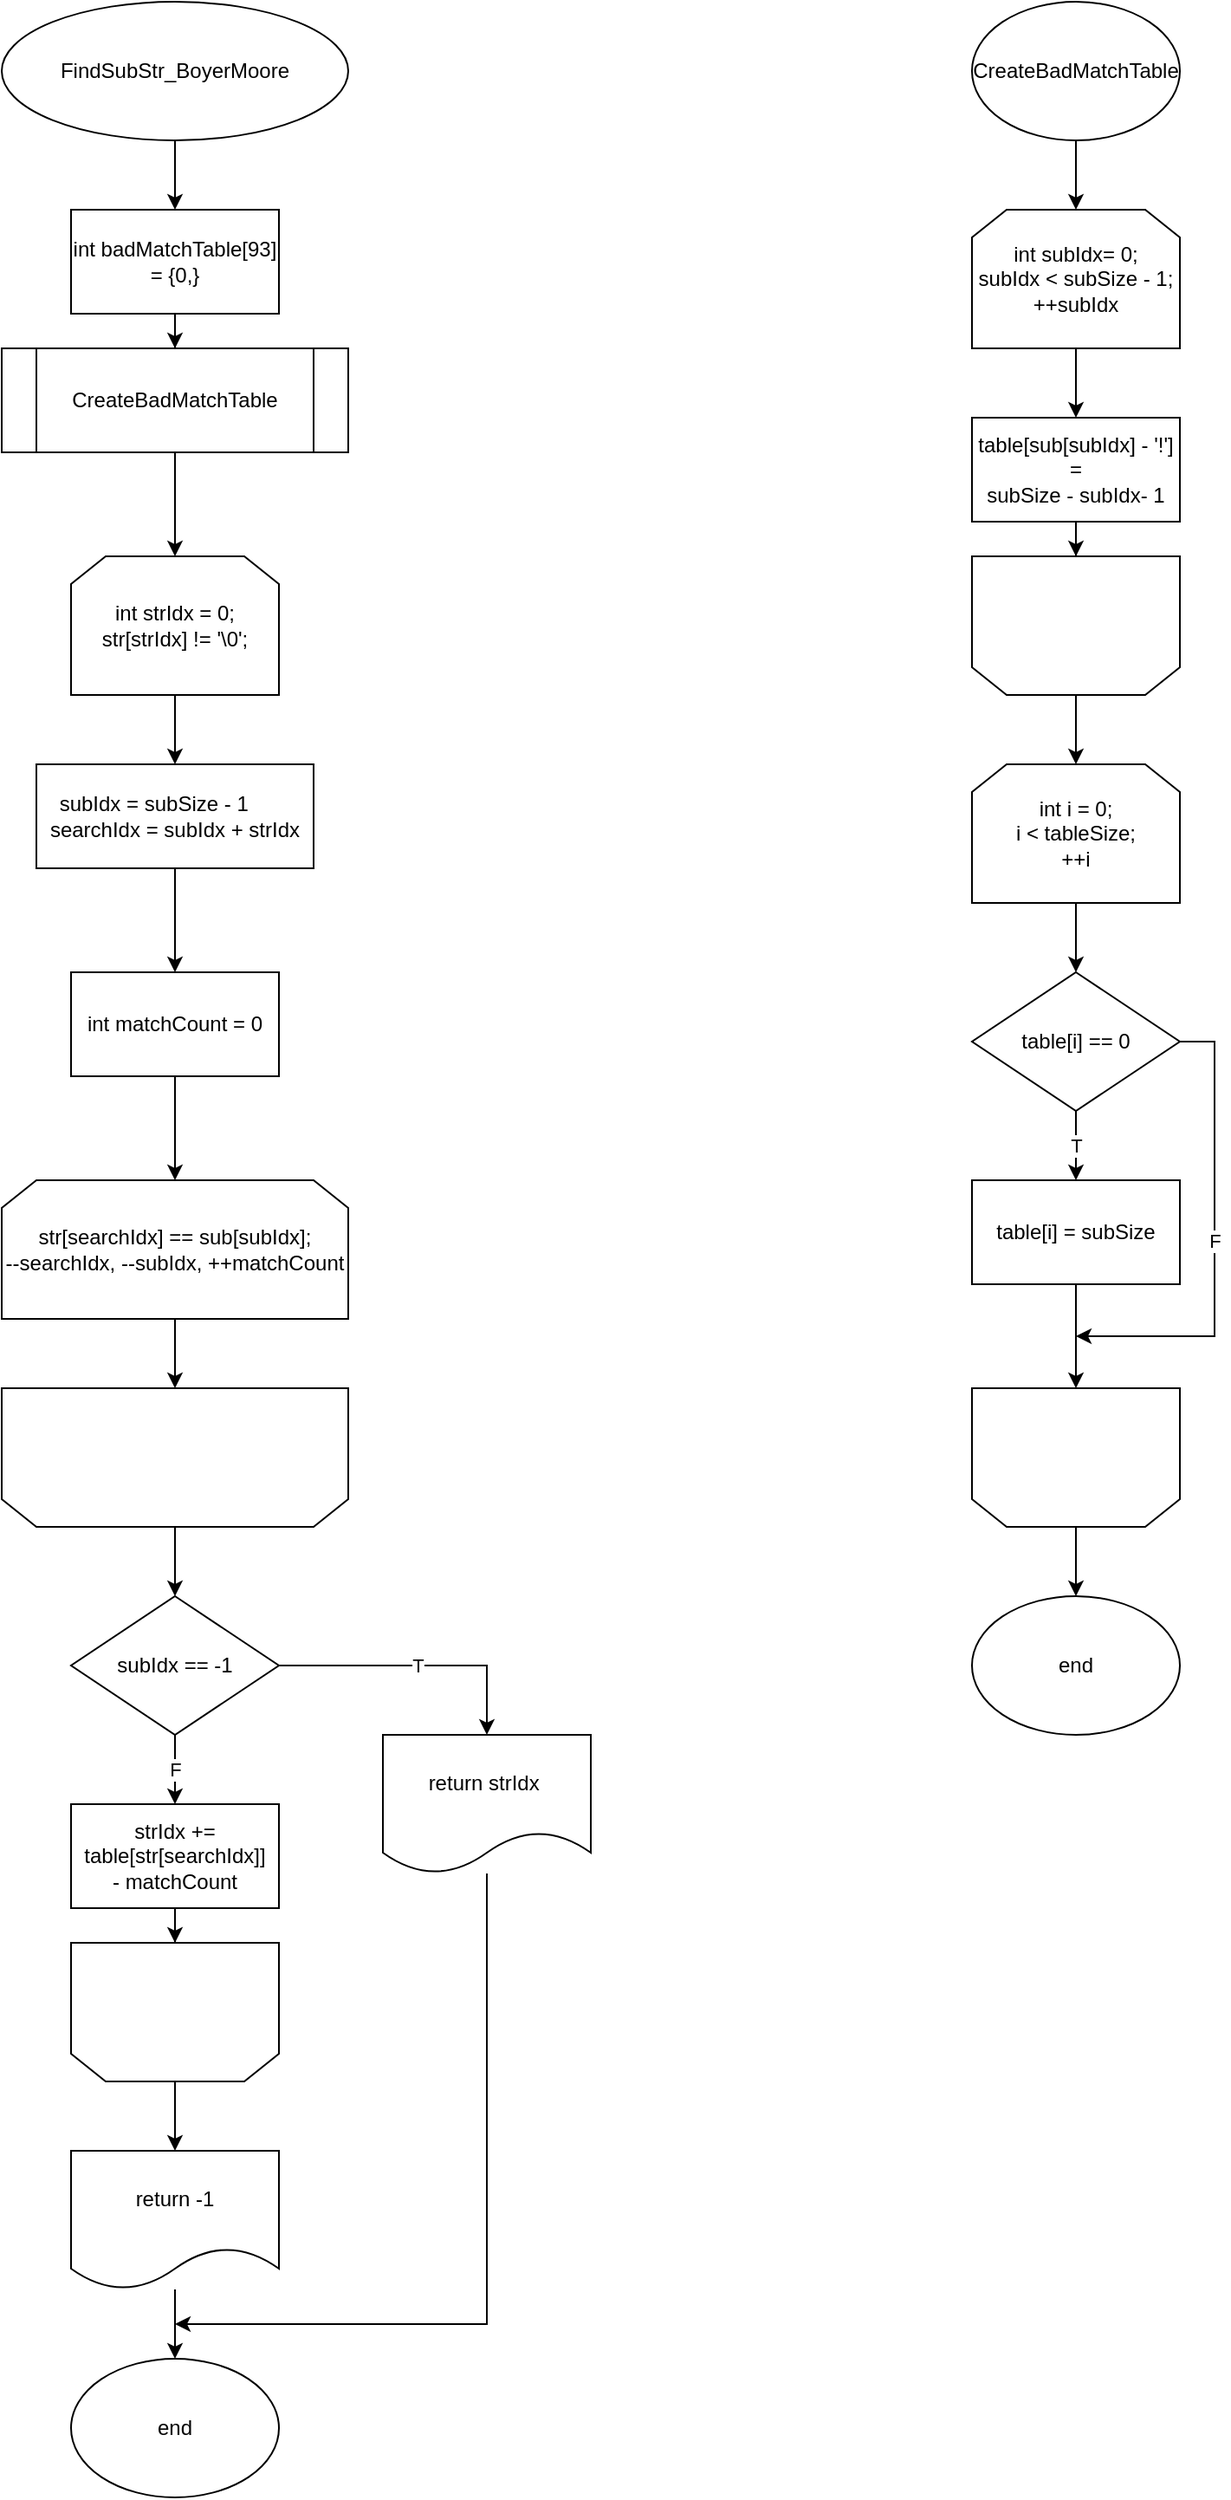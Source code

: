 <mxfile version="19.0.1" type="device"><diagram id="496uerO1fhghvoiwJSid" name="페이지-1"><mxGraphModel dx="1579" dy="1134" grid="1" gridSize="10" guides="1" tooltips="1" connect="1" arrows="1" fold="1" page="1" pageScale="1" pageWidth="827" pageHeight="1169" math="0" shadow="0"><root><mxCell id="0"/><mxCell id="1" parent="0"/><mxCell id="CVVVV_e3hOTOMTFb2m4p-3" value="" style="edgeStyle=orthogonalEdgeStyle;rounded=0;orthogonalLoop=1;jettySize=auto;html=1;" edge="1" parent="1" source="CVVVV_e3hOTOMTFb2m4p-1"><mxGeometry relative="1" as="geometry"><mxPoint x="140" y="160" as="targetPoint"/></mxGeometry></mxCell><mxCell id="CVVVV_e3hOTOMTFb2m4p-1" value="FindSubStr_BoyerMoore" style="ellipse;whiteSpace=wrap;html=1;" vertex="1" parent="1"><mxGeometry x="40" y="40" width="200" height="80" as="geometry"/></mxCell><mxCell id="CVVVV_e3hOTOMTFb2m4p-54" value="" style="edgeStyle=orthogonalEdgeStyle;rounded=0;orthogonalLoop=1;jettySize=auto;html=1;" edge="1" parent="1" source="CVVVV_e3hOTOMTFb2m4p-52"><mxGeometry relative="1" as="geometry"><mxPoint x="660" y="160.0" as="targetPoint"/></mxGeometry></mxCell><mxCell id="CVVVV_e3hOTOMTFb2m4p-52" value="CreateBadMatchTable" style="ellipse;whiteSpace=wrap;html=1;" vertex="1" parent="1"><mxGeometry x="600" y="40" width="120" height="80" as="geometry"/></mxCell><mxCell id="CVVVV_e3hOTOMTFb2m4p-55" value="" style="edgeStyle=orthogonalEdgeStyle;rounded=0;orthogonalLoop=1;jettySize=auto;html=1;" edge="1" parent="1" source="CVVVV_e3hOTOMTFb2m4p-56"><mxGeometry relative="1" as="geometry"><mxPoint x="140" y="360.0" as="targetPoint"/></mxGeometry></mxCell><mxCell id="CVVVV_e3hOTOMTFb2m4p-56" value="CreateBadMatchTable" style="shape=process;whiteSpace=wrap;html=1;backgroundOutline=1;" vertex="1" parent="1"><mxGeometry x="40" y="240" width="200" height="60" as="geometry"/></mxCell><mxCell id="CVVVV_e3hOTOMTFb2m4p-57" value="" style="edgeStyle=orthogonalEdgeStyle;rounded=0;orthogonalLoop=1;jettySize=auto;html=1;" edge="1" parent="1" source="CVVVV_e3hOTOMTFb2m4p-58"><mxGeometry relative="1" as="geometry"><mxPoint x="140" y="480.0" as="targetPoint"/></mxGeometry></mxCell><mxCell id="CVVVV_e3hOTOMTFb2m4p-58" value="int strIdx = 0;&lt;br&gt;str[strIdx] != '\0';" style="shape=loopLimit;whiteSpace=wrap;html=1;" vertex="1" parent="1"><mxGeometry x="80" y="360" width="120" height="80" as="geometry"/></mxCell><mxCell id="CVVVV_e3hOTOMTFb2m4p-61" style="edgeStyle=orthogonalEdgeStyle;rounded=0;orthogonalLoop=1;jettySize=auto;html=1;entryX=0.5;entryY=0;entryDx=0;entryDy=0;" edge="1" parent="1" source="CVVVV_e3hOTOMTFb2m4p-62"><mxGeometry relative="1" as="geometry"><mxPoint x="140.0" y="600" as="targetPoint"/></mxGeometry></mxCell><mxCell id="CVVVV_e3hOTOMTFb2m4p-62" value="&lt;span style=&quot;&quot;&gt;subIdx = subSize - 1&lt;span style=&quot;white-space: pre;&quot;&gt;&#9;&lt;/span&gt;&lt;br&gt;&lt;/span&gt;searchIdx = subIdx + strIdx&lt;span style=&quot;&quot;&gt;&lt;br&gt;&lt;/span&gt;" style="rounded=0;whiteSpace=wrap;html=1;" vertex="1" parent="1"><mxGeometry x="60" y="480" width="160" height="60" as="geometry"/></mxCell><mxCell id="CVVVV_e3hOTOMTFb2m4p-128" value="" style="edgeStyle=orthogonalEdgeStyle;rounded=0;orthogonalLoop=1;jettySize=auto;html=1;" edge="1" parent="1" source="CVVVV_e3hOTOMTFb2m4p-77" target="CVVVV_e3hOTOMTFb2m4p-56"><mxGeometry relative="1" as="geometry"/></mxCell><mxCell id="CVVVV_e3hOTOMTFb2m4p-77" value="int badMatchTable[93] = {0,}" style="rounded=0;whiteSpace=wrap;html=1;" vertex="1" parent="1"><mxGeometry x="80" y="160" width="120" height="60" as="geometry"/></mxCell><mxCell id="CVVVV_e3hOTOMTFb2m4p-117" value="" style="edgeStyle=orthogonalEdgeStyle;rounded=0;orthogonalLoop=1;jettySize=auto;html=1;" edge="1" parent="1" source="CVVVV_e3hOTOMTFb2m4p-79" target="CVVVV_e3hOTOMTFb2m4p-83"><mxGeometry relative="1" as="geometry"/></mxCell><mxCell id="CVVVV_e3hOTOMTFb2m4p-79" value="int subIdx= 0;&lt;br&gt;subIdx&amp;nbsp;&amp;lt; subSize - 1;&lt;br&gt;++subIdx" style="shape=loopLimit;whiteSpace=wrap;html=1;" vertex="1" parent="1"><mxGeometry x="600" y="160" width="120" height="80" as="geometry"/></mxCell><mxCell id="CVVVV_e3hOTOMTFb2m4p-121" value="" style="edgeStyle=orthogonalEdgeStyle;rounded=0;orthogonalLoop=1;jettySize=auto;html=1;" edge="1" parent="1" source="CVVVV_e3hOTOMTFb2m4p-82" target="CVVVV_e3hOTOMTFb2m4p-120"><mxGeometry relative="1" as="geometry"/></mxCell><mxCell id="CVVVV_e3hOTOMTFb2m4p-82" value="int i = 0;&lt;br&gt;i &amp;lt; tableSize;&lt;br&gt;++i" style="shape=loopLimit;whiteSpace=wrap;html=1;" vertex="1" parent="1"><mxGeometry x="600" y="480" width="120" height="80" as="geometry"/></mxCell><mxCell id="CVVVV_e3hOTOMTFb2m4p-119" value="" style="edgeStyle=orthogonalEdgeStyle;rounded=0;orthogonalLoop=1;jettySize=auto;html=1;" edge="1" parent="1" source="CVVVV_e3hOTOMTFb2m4p-83" target="CVVVV_e3hOTOMTFb2m4p-118"><mxGeometry relative="1" as="geometry"/></mxCell><mxCell id="CVVVV_e3hOTOMTFb2m4p-83" value="&lt;span style=&quot;&quot;&gt;table[sub[subIdx] - '!']&lt;br&gt;=&lt;br&gt;subSize -&amp;nbsp;&lt;/span&gt;subIdx&lt;span style=&quot;&quot;&gt;- 1&lt;br&gt;&lt;/span&gt;" style="rounded=0;whiteSpace=wrap;html=1;" vertex="1" parent="1"><mxGeometry x="600" y="280" width="120" height="60" as="geometry"/></mxCell><mxCell id="CVVVV_e3hOTOMTFb2m4p-101" style="edgeStyle=orthogonalEdgeStyle;rounded=0;orthogonalLoop=1;jettySize=auto;html=1;entryX=0.5;entryY=0;entryDx=0;entryDy=0;" edge="1" parent="1" source="CVVVV_e3hOTOMTFb2m4p-84" target="CVVVV_e3hOTOMTFb2m4p-90"><mxGeometry relative="1" as="geometry"/></mxCell><mxCell id="CVVVV_e3hOTOMTFb2m4p-84" value="int matchCount = 0" style="rounded=0;whiteSpace=wrap;html=1;" vertex="1" parent="1"><mxGeometry x="80" y="600" width="120" height="60" as="geometry"/></mxCell><mxCell id="CVVVV_e3hOTOMTFb2m4p-89" value="" style="edgeStyle=orthogonalEdgeStyle;rounded=0;orthogonalLoop=1;jettySize=auto;html=1;" edge="1" parent="1" source="CVVVV_e3hOTOMTFb2m4p-90"><mxGeometry relative="1" as="geometry"><mxPoint x="140.0" y="840" as="targetPoint"/></mxGeometry></mxCell><mxCell id="CVVVV_e3hOTOMTFb2m4p-90" value="str[searchIdx] == sub[subIdx];&lt;br&gt;--searchIdx, --subIdx, ++matchCount" style="shape=loopLimit;whiteSpace=wrap;html=1;" vertex="1" parent="1"><mxGeometry x="40" y="720" width="200" height="80" as="geometry"/></mxCell><mxCell id="CVVVV_e3hOTOMTFb2m4p-102" value="" style="edgeStyle=orthogonalEdgeStyle;rounded=0;orthogonalLoop=1;jettySize=auto;html=1;" edge="1" parent="1" source="CVVVV_e3hOTOMTFb2m4p-103" target="CVVVV_e3hOTOMTFb2m4p-114"><mxGeometry relative="1" as="geometry"/></mxCell><mxCell id="CVVVV_e3hOTOMTFb2m4p-103" value="" style="shape=loopLimit;whiteSpace=wrap;html=1;flipV=1;" vertex="1" parent="1"><mxGeometry x="80" y="1160" width="120" height="80" as="geometry"/></mxCell><mxCell id="CVVVV_e3hOTOMTFb2m4p-104" value="" style="edgeStyle=orthogonalEdgeStyle;rounded=0;orthogonalLoop=1;jettySize=auto;html=1;" edge="1" parent="1" source="CVVVV_e3hOTOMTFb2m4p-105" target="CVVVV_e3hOTOMTFb2m4p-108"><mxGeometry relative="1" as="geometry"/></mxCell><mxCell id="CVVVV_e3hOTOMTFb2m4p-105" value="" style="shape=loopLimit;whiteSpace=wrap;html=1;flipV=1;" vertex="1" parent="1"><mxGeometry x="40" y="840" width="200" height="80" as="geometry"/></mxCell><mxCell id="CVVVV_e3hOTOMTFb2m4p-106" value="T" style="edgeStyle=orthogonalEdgeStyle;rounded=0;orthogonalLoop=1;jettySize=auto;html=1;entryX=0.5;entryY=0;entryDx=0;entryDy=0;" edge="1" parent="1" source="CVVVV_e3hOTOMTFb2m4p-108" target="CVVVV_e3hOTOMTFb2m4p-110"><mxGeometry relative="1" as="geometry"/></mxCell><mxCell id="CVVVV_e3hOTOMTFb2m4p-107" value="F" style="edgeStyle=orthogonalEdgeStyle;rounded=0;orthogonalLoop=1;jettySize=auto;html=1;" edge="1" parent="1" source="CVVVV_e3hOTOMTFb2m4p-108" target="CVVVV_e3hOTOMTFb2m4p-112"><mxGeometry relative="1" as="geometry"/></mxCell><mxCell id="CVVVV_e3hOTOMTFb2m4p-108" value="subIdx == -1" style="rhombus;whiteSpace=wrap;html=1;" vertex="1" parent="1"><mxGeometry x="80" y="960" width="120" height="80" as="geometry"/></mxCell><mxCell id="CVVVV_e3hOTOMTFb2m4p-109" style="edgeStyle=orthogonalEdgeStyle;rounded=0;orthogonalLoop=1;jettySize=auto;html=1;" edge="1" parent="1" source="CVVVV_e3hOTOMTFb2m4p-110"><mxGeometry relative="1" as="geometry"><mxPoint x="140.0" y="1380" as="targetPoint"/><Array as="points"><mxPoint x="320" y="1380"/></Array></mxGeometry></mxCell><mxCell id="CVVVV_e3hOTOMTFb2m4p-110" value="return strIdx&amp;nbsp;" style="shape=document;whiteSpace=wrap;html=1;boundedLbl=1;" vertex="1" parent="1"><mxGeometry x="260" y="1040" width="120" height="80" as="geometry"/></mxCell><mxCell id="CVVVV_e3hOTOMTFb2m4p-111" value="" style="edgeStyle=orthogonalEdgeStyle;rounded=0;orthogonalLoop=1;jettySize=auto;html=1;" edge="1" parent="1" source="CVVVV_e3hOTOMTFb2m4p-112" target="CVVVV_e3hOTOMTFb2m4p-103"><mxGeometry relative="1" as="geometry"/></mxCell><mxCell id="CVVVV_e3hOTOMTFb2m4p-112" value="strIdx +=&lt;br&gt;table[str[searchIdx]]&lt;br&gt;- matchCount" style="rounded=0;whiteSpace=wrap;html=1;" vertex="1" parent="1"><mxGeometry x="80" y="1080" width="120" height="60" as="geometry"/></mxCell><mxCell id="CVVVV_e3hOTOMTFb2m4p-113" value="" style="edgeStyle=orthogonalEdgeStyle;rounded=0;orthogonalLoop=1;jettySize=auto;html=1;" edge="1" parent="1" source="CVVVV_e3hOTOMTFb2m4p-114" target="CVVVV_e3hOTOMTFb2m4p-115"><mxGeometry relative="1" as="geometry"/></mxCell><mxCell id="CVVVV_e3hOTOMTFb2m4p-114" value="return -1" style="shape=document;whiteSpace=wrap;html=1;boundedLbl=1;" vertex="1" parent="1"><mxGeometry x="80" y="1280" width="120" height="80" as="geometry"/></mxCell><mxCell id="CVVVV_e3hOTOMTFb2m4p-115" value="end" style="ellipse;whiteSpace=wrap;html=1;" vertex="1" parent="1"><mxGeometry x="80" y="1400" width="120" height="80" as="geometry"/></mxCell><mxCell id="CVVVV_e3hOTOMTFb2m4p-122" value="" style="edgeStyle=orthogonalEdgeStyle;rounded=0;orthogonalLoop=1;jettySize=auto;html=1;" edge="1" parent="1" source="CVVVV_e3hOTOMTFb2m4p-118" target="CVVVV_e3hOTOMTFb2m4p-82"><mxGeometry relative="1" as="geometry"/></mxCell><mxCell id="CVVVV_e3hOTOMTFb2m4p-118" value="" style="shape=loopLimit;whiteSpace=wrap;html=1;flipV=1;" vertex="1" parent="1"><mxGeometry x="600" y="360" width="120" height="80" as="geometry"/></mxCell><mxCell id="CVVVV_e3hOTOMTFb2m4p-125" value="T" style="edgeStyle=orthogonalEdgeStyle;rounded=0;orthogonalLoop=1;jettySize=auto;html=1;" edge="1" parent="1" source="CVVVV_e3hOTOMTFb2m4p-120" target="CVVVV_e3hOTOMTFb2m4p-124"><mxGeometry relative="1" as="geometry"/></mxCell><mxCell id="CVVVV_e3hOTOMTFb2m4p-127" value="F" style="edgeStyle=orthogonalEdgeStyle;rounded=0;orthogonalLoop=1;jettySize=auto;html=1;exitX=1;exitY=0.5;exitDx=0;exitDy=0;" edge="1" parent="1" source="CVVVV_e3hOTOMTFb2m4p-120"><mxGeometry relative="1" as="geometry"><mxPoint x="660.0" y="810" as="targetPoint"/><Array as="points"><mxPoint x="740" y="640"/><mxPoint x="740" y="810"/></Array></mxGeometry></mxCell><mxCell id="CVVVV_e3hOTOMTFb2m4p-120" value="table[i] == 0" style="rhombus;whiteSpace=wrap;html=1;" vertex="1" parent="1"><mxGeometry x="600" y="600" width="120" height="80" as="geometry"/></mxCell><mxCell id="CVVVV_e3hOTOMTFb2m4p-130" value="" style="edgeStyle=orthogonalEdgeStyle;rounded=0;orthogonalLoop=1;jettySize=auto;html=1;" edge="1" parent="1" source="CVVVV_e3hOTOMTFb2m4p-123" target="CVVVV_e3hOTOMTFb2m4p-129"><mxGeometry relative="1" as="geometry"/></mxCell><mxCell id="CVVVV_e3hOTOMTFb2m4p-123" value="" style="shape=loopLimit;whiteSpace=wrap;html=1;flipV=1;" vertex="1" parent="1"><mxGeometry x="600" y="840" width="120" height="80" as="geometry"/></mxCell><mxCell id="CVVVV_e3hOTOMTFb2m4p-126" value="" style="edgeStyle=orthogonalEdgeStyle;rounded=0;orthogonalLoop=1;jettySize=auto;html=1;" edge="1" parent="1" source="CVVVV_e3hOTOMTFb2m4p-124" target="CVVVV_e3hOTOMTFb2m4p-123"><mxGeometry relative="1" as="geometry"/></mxCell><mxCell id="CVVVV_e3hOTOMTFb2m4p-124" value="table[i] = subSize" style="rounded=0;whiteSpace=wrap;html=1;" vertex="1" parent="1"><mxGeometry x="600" y="720" width="120" height="60" as="geometry"/></mxCell><mxCell id="CVVVV_e3hOTOMTFb2m4p-129" value="end" style="ellipse;whiteSpace=wrap;html=1;" vertex="1" parent="1"><mxGeometry x="600" y="960" width="120" height="80" as="geometry"/></mxCell></root></mxGraphModel></diagram></mxfile>